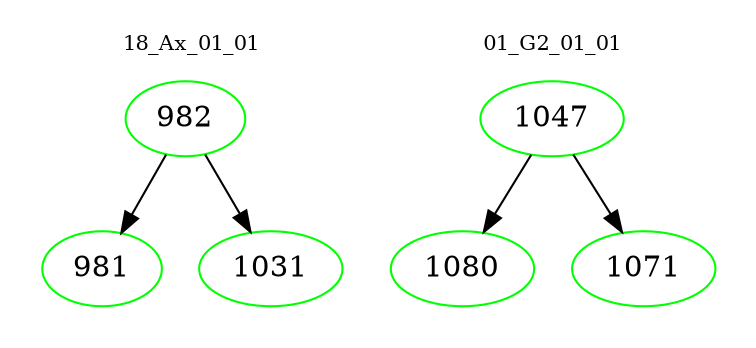 digraph{
subgraph cluster_0 {
color = white
label = "18_Ax_01_01";
fontsize=10;
T0_982 [label="982", color="green"]
T0_982 -> T0_981 [color="black"]
T0_981 [label="981", color="green"]
T0_982 -> T0_1031 [color="black"]
T0_1031 [label="1031", color="green"]
}
subgraph cluster_1 {
color = white
label = "01_G2_01_01";
fontsize=10;
T1_1047 [label="1047", color="green"]
T1_1047 -> T1_1080 [color="black"]
T1_1080 [label="1080", color="green"]
T1_1047 -> T1_1071 [color="black"]
T1_1071 [label="1071", color="green"]
}
}
